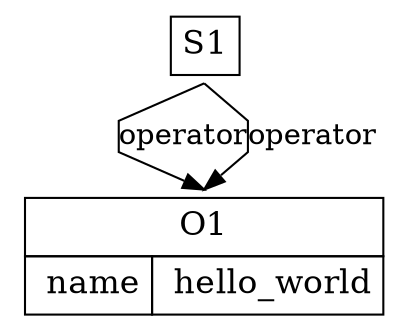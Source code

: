digraph g {
   node [shape = "box" fontsize = "16"];
   edge [];
   graph [ rankdir = "TD" splines = "polyline"];
   "S1" [
      colorscheme="X11"
      penwidth = "0"
      label = <<TABLE BORDER="0" CELLBORDER="1" CELLSPACING="0" CELLPADDING="4">
                <TR> <TD COLSPAN="3">S1</TD> </TR>
              </TABLE>
              >
   ];


   "O1" [
      colorscheme="X11"
      penwidth = "0"
      label = <<TABLE BORDER="0" CELLBORDER="1" CELLSPACING="0" CELLPADDING="4">
                <TR> <TD COLSPAN="3">O1</TD> </TR>
                <TR> <TD  > name</TD><TD  > hello_world</TD> </TR>
              </TABLE>
              >
   ];


"S1":s -> "O1":n [label = "operator"]
"S1":s -> "O1":n [label = "operator"]
}

